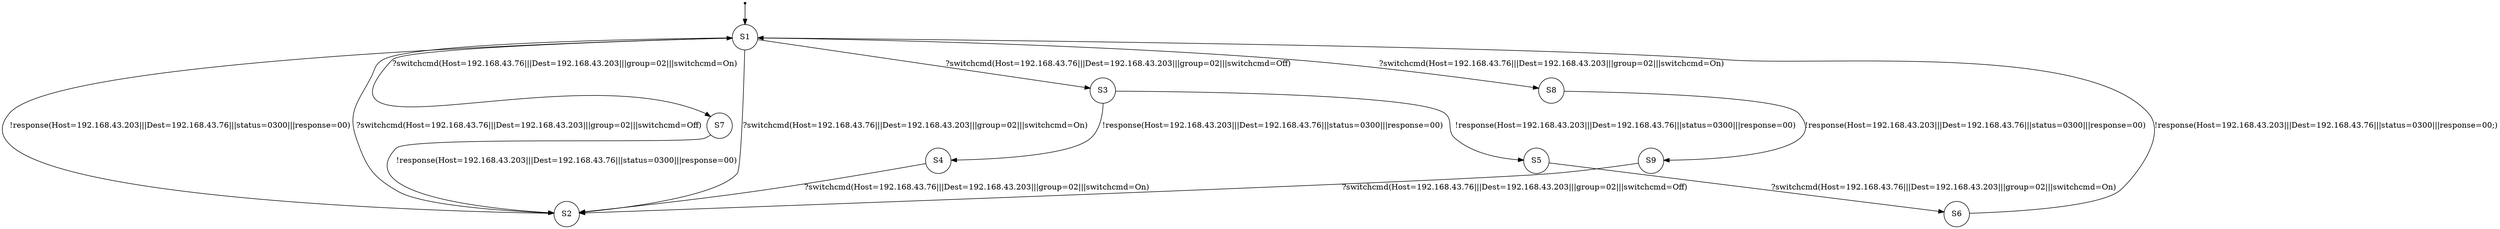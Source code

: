 digraph LTS {
S00[shape=point]
S1[label=S1,shape=circle];
S2[label=S2,shape=circle];
S3[label=S3,shape=circle];
S4[label=S4,shape=circle];
S5[label=S5,shape=circle];
S6[label=S6,shape=circle];
S7[label=S7,shape=circle];
S8[label=S8,shape=circle];
S9[label=S9,shape=circle];
S00 -> S1
S1 -> S2[label ="?switchcmd(Host=192.168.43.76|||Dest=192.168.43.203|||group=02|||switchcmd=On)"];
S1 -> S2[label ="?switchcmd(Host=192.168.43.76|||Dest=192.168.43.203|||group=02|||switchcmd=Off)"];
S1 -> S3[label ="?switchcmd(Host=192.168.43.76|||Dest=192.168.43.203|||group=02|||switchcmd=Off)"];
S1 -> S7[label ="?switchcmd(Host=192.168.43.76|||Dest=192.168.43.203|||group=02|||switchcmd=On)"];
S1 -> S8[label ="?switchcmd(Host=192.168.43.76|||Dest=192.168.43.203|||group=02|||switchcmd=On)"];
S2 -> S1[label ="!response(Host=192.168.43.203|||Dest=192.168.43.76|||status=0300|||response=00)"];
S3 -> S4[label ="!response(Host=192.168.43.203|||Dest=192.168.43.76|||status=0300|||response=00)"];
S3 -> S5[label ="!response(Host=192.168.43.203|||Dest=192.168.43.76|||status=0300|||response=00)"];
S4 -> S2[label ="?switchcmd(Host=192.168.43.76|||Dest=192.168.43.203|||group=02|||switchcmd=On)"];
S5 -> S6[label ="?switchcmd(Host=192.168.43.76|||Dest=192.168.43.203|||group=02|||switchcmd=On)"];
S6 -> S1[label ="!response(Host=192.168.43.203|||Dest=192.168.43.76|||status=0300|||response=00;)"];
S7 -> S2[label ="!response(Host=192.168.43.203|||Dest=192.168.43.76|||status=0300|||response=00)"];
S8 -> S9[label ="!response(Host=192.168.43.203|||Dest=192.168.43.76|||status=0300|||response=00)"];
S9 -> S2[label ="?switchcmd(Host=192.168.43.76|||Dest=192.168.43.203|||group=02|||switchcmd=Off)"];
}
